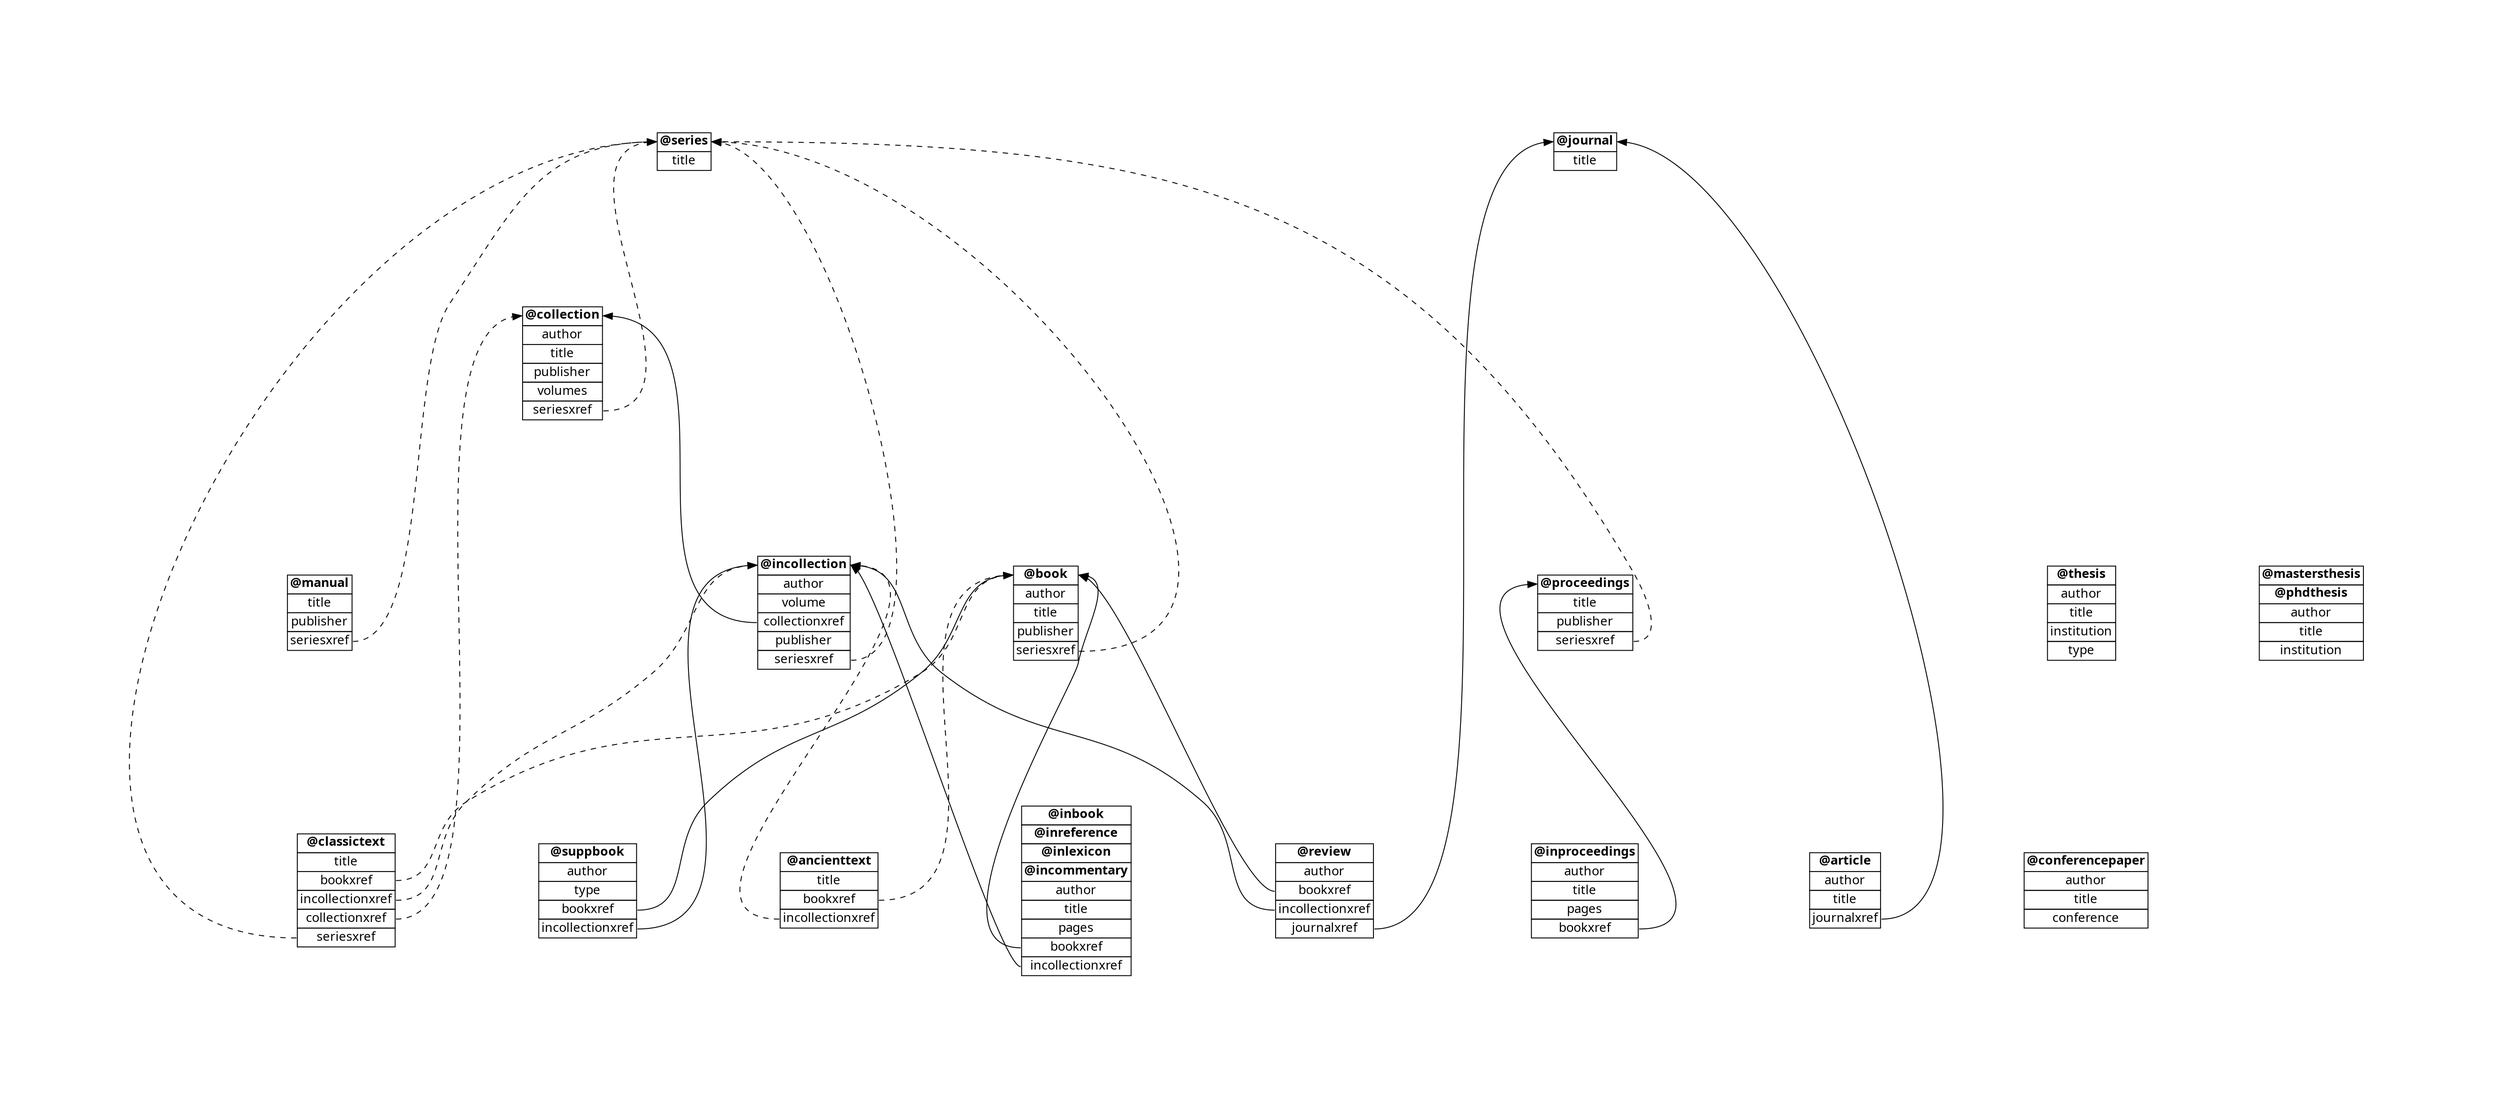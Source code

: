 digraph relational_diagram {
	margin=0;
	graph [pad="2.0", nodesep="2.0", ranksep="2"];
	node [shape=plaintext, fontname="Alegreya Sans"];
	rankdir=BT;
	series [label = <
		<table border="0" cellborder="1" cellspacing="0">
			<tr><td port="series"><b>@series</b></td></tr>
			<tr><td>title</td></tr>
		</table>
	>]
	journal [label = <
		<table border="0" cellborder="1" cellspacing="0">
			<tr><td port="journal"><b>@journal</b></td></tr>
			<tr><td>title</td></tr>
		</table>
	>]
	collection [label = <
		<table border="0" cellborder="1" cellspacing="0">
			<tr><td port="collection"><b>@collection</b></td></tr>
			<tr><td>author</td></tr>
			<tr><td>title</td></tr>
			<tr><td>publisher</td></tr>
			<tr><td>volumes</td></tr>
			<tr><td port="collectionseriesxref">seriesxref</td></tr>
		</table>
	>]
	book [label = <
		<table border="0" cellborder="1" cellspacing="0">
			<tr><td port="book"><b>@book</b></td></tr>
			<tr><td>author</td></tr>
			<tr><td>title</td></tr>
			<tr><td>publisher</td></tr>
			<tr><td port="bookseriesxref">seriesxref</td></tr>
		</table>
	>]
	manual [label = <
		<table border="0" cellborder="1" cellspacing="0">
			<tr><td port="manual"><b>@manual</b></td></tr>
			<tr><td>title</td></tr>
			<tr><td>publisher</td></tr>
			<tr><td port="manualseriesxref">seriesxref</td></tr>
		</table>
	>]
	proceedings [label = <
		<table border="0" cellborder="1" cellspacing="0">
			<tr><td port="proceedings"><b>@proceedings</b></td></tr>
			<tr><td>title</td></tr>
			<tr><td>publisher</td></tr>
			<tr><td port="proceedingsseriesxref">seriesxref</td></tr>
		</table>
	>]
	incollection [label = <
		<table border="0" cellborder="1" cellspacing="0">
			<tr><td port="incollection"><b>@incollection</b></td></tr>
			<tr><td>author</td></tr>
			<tr><td>volume</td></tr>
			<tr><td port="incollectioncollectionxref">collectionxref</td></tr>
			<tr><td>publisher</td></tr>
			<tr><td port="incollectionseriesxref">seriesxref</td></tr>
		</table>
	>]
	inbook [label = <
		<table border="0" cellborder="1" cellspacing="0">
			<tr><td port="inbook"><b>@inbook</b></td></tr>
			<tr><td><b>@inreference</b></td></tr>
			<tr><td><b>@inlexicon</b></td></tr>
			<tr><td><b>@incommentary</b></td></tr>
			<tr><td>author</td></tr>
			<tr><td>title</td></tr>
			<tr><td>pages</td></tr>
			<tr><td port="inbookbookxref">bookxref</td></tr>
			<tr><td port="inbookincollectionxref">incollectionxref</td></tr>
		</table>
	>]
	suppbook [label = <
		<table border="0" cellborder="1" cellspacing="0">
			<tr><td port="suppbook"><b>@suppbook</b></td></tr>
			<tr><td>author</td></tr>
			<tr><td>type</td></tr>
			<tr><td port="suppbookbookxref">bookxref</td></tr>
			<tr><td port="suppbookincollectionxref">incollectionxref</td></tr>
		</table>
	>]
	inproceedings [label = <
		<table border="0" cellborder="1" cellspacing="0">
			<tr><td port="inproceedings"><b>@inproceedings</b></td></tr>
			<tr><td>author</td></tr>
			<tr><td>title</td></tr>
			<tr><td>pages</td></tr>
			<tr><td port="inproceedingsbookxref">bookxref</td></tr>
		</table>
	>]
	ancienttext [label = <
		<table border="0" cellborder="1" cellspacing="0">
			<tr><td port="ancienttext"><b>@ancienttext</b></td></tr>
			<tr><td>title</td></tr>
			<tr><td port="ancienttextbookxref">bookxref</td></tr>
			<tr><td port="ancienttextincollectionxref">incollectionxref</td></tr>
		</table>
	>]
	classictext [label = <
		<table border="0" cellborder="1" cellspacing="0">
			<tr><td port="classictext"><b>@classictext</b></td></tr>
			<tr><td>title</td></tr>
			<tr><td port="classictextbookxref">bookxref</td></tr>
			<tr><td port="classictextincollectionxref">incollectionxref</td></tr>
			<tr><td port="classictextcollectionxref">collectionxref</td></tr>
			<tr><td port="classictextseriesxref">seriesxref</td></tr>
		</table>
	>]
	article [label = <
		<table border="0" cellborder="1" cellspacing="0">
			<tr><td port="article"><b>@article</b></td></tr>
			<tr><td>author</td></tr>
			<tr><td>title</td></tr>
			<tr><td port="articlejournalxref">journalxref</td></tr>
		</table>
	>]
	review [label = <
		<table border="0" cellborder="1" cellspacing="0">
			<tr><td port="review"><b>@review</b></td></tr>
			<tr><td>author</td></tr>
			<tr><td port="reviewbookxref">bookxref</td></tr>
			<tr><td port="reviewincollectionxref">incollectionxref</td></tr>
			<tr><td port="reviewjournalxref">journalxref</td></tr>
		</table>
	>]
	conferencepaper [label = <
		<table border="0" cellborder="1" cellspacing="0">
			<tr><td port="conferencepaper"><b>@conferencepaper</b></td></tr>
			<tr><td>author</td></tr>
			<tr><td>title</td></tr>
			<tr><td>conference</td></tr>
		</table>
	>]
	thesis [label = <
		<table border="0" cellborder="1" cellspacing="0">
			<tr><td port="thesis"><b>@thesis</b></td></tr>
			<tr><td>author</td></tr>
			<tr><td>title</td></tr>
			<tr><td>institution</td></tr>
			<tr><td>type</td></tr>
		</table>
	>]
	mastersthesis [label = <
		<table border="0" cellborder="1" cellspacing="0">
			<tr><td port="mastersthesis"><b>@mastersthesis</b></td></tr>
			<tr><td port="phdthesis"><b>@phdthesis</b></td></tr>
			<tr><td>author</td></tr>
			<tr><td>title</td></tr>
			<tr><td>institution</td></tr>
		</table>
	>]

	{rank=same; series, journal}
	{rank=same; collection}
	{rank=same; book, manual, proceedings, incollection, thesis, mastersthesis}
	{rank=same; inbook, suppbook, inproceedings, ancienttext, classictext, article, review, conferencepaper}
	
	collection:collectionseriesxref -> series:series[style=dashed];
	book:bookseriesxref -> series:series[style=dashed];
	manual:manualseriesxref -> series:series[style=dashed];
	proceedings:proceedingsseriesxref -> series:series[style=dashed];
	incollection:incollectionseriesxref -> series:series[style=dashed];
	classictext:classictextseriesxref -> series:series[style=dashed];
	incollection:incollectioncollectionxref -> collection:collection[style=solid];
	classictext:classictextcollectionxref -> collection:collection[style=dashed];
	inbook:inbookincollectionxref -> incollection:incollection[style=solid];
	suppbook:suppbookincollectionxref -> incollection:incollection[style=solid];
	ancienttext:ancienttextincollectionxref -> incollection:incollection[style=dashed];
	classictext:classictextincollectionxref -> incollection:incollection[style=dashed];
	review:reviewincollectionxref -> incollection:incollection[style=solid];
	inbook:inbookbookxref -> book:book[style=solid];
	suppbook:suppbookbookxref -> book:book[style=solid];
	ancienttext:ancienttextbookxref -> book:book[style=dashed];
	classictext:classictextbookxref -> book:book[style=dashed];
	review:reviewbookxref -> book:book[style=solid];
	inproceedings:inproceedingsbookxref -> proceedings:proceedings[style=solid];
	article:articlejournalxref -> journal:journal[style=solid];
	review:reviewjournalxref -> journal:journal[style=solid];
}
